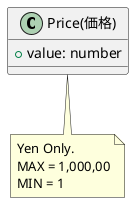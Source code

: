 @startuml Price

class "Price(価格)" as Price {
    + value: number
}

note bottom of Price
    Yen Only.
    MAX = 1,000,00
    MIN = 1
end note

@enduml
